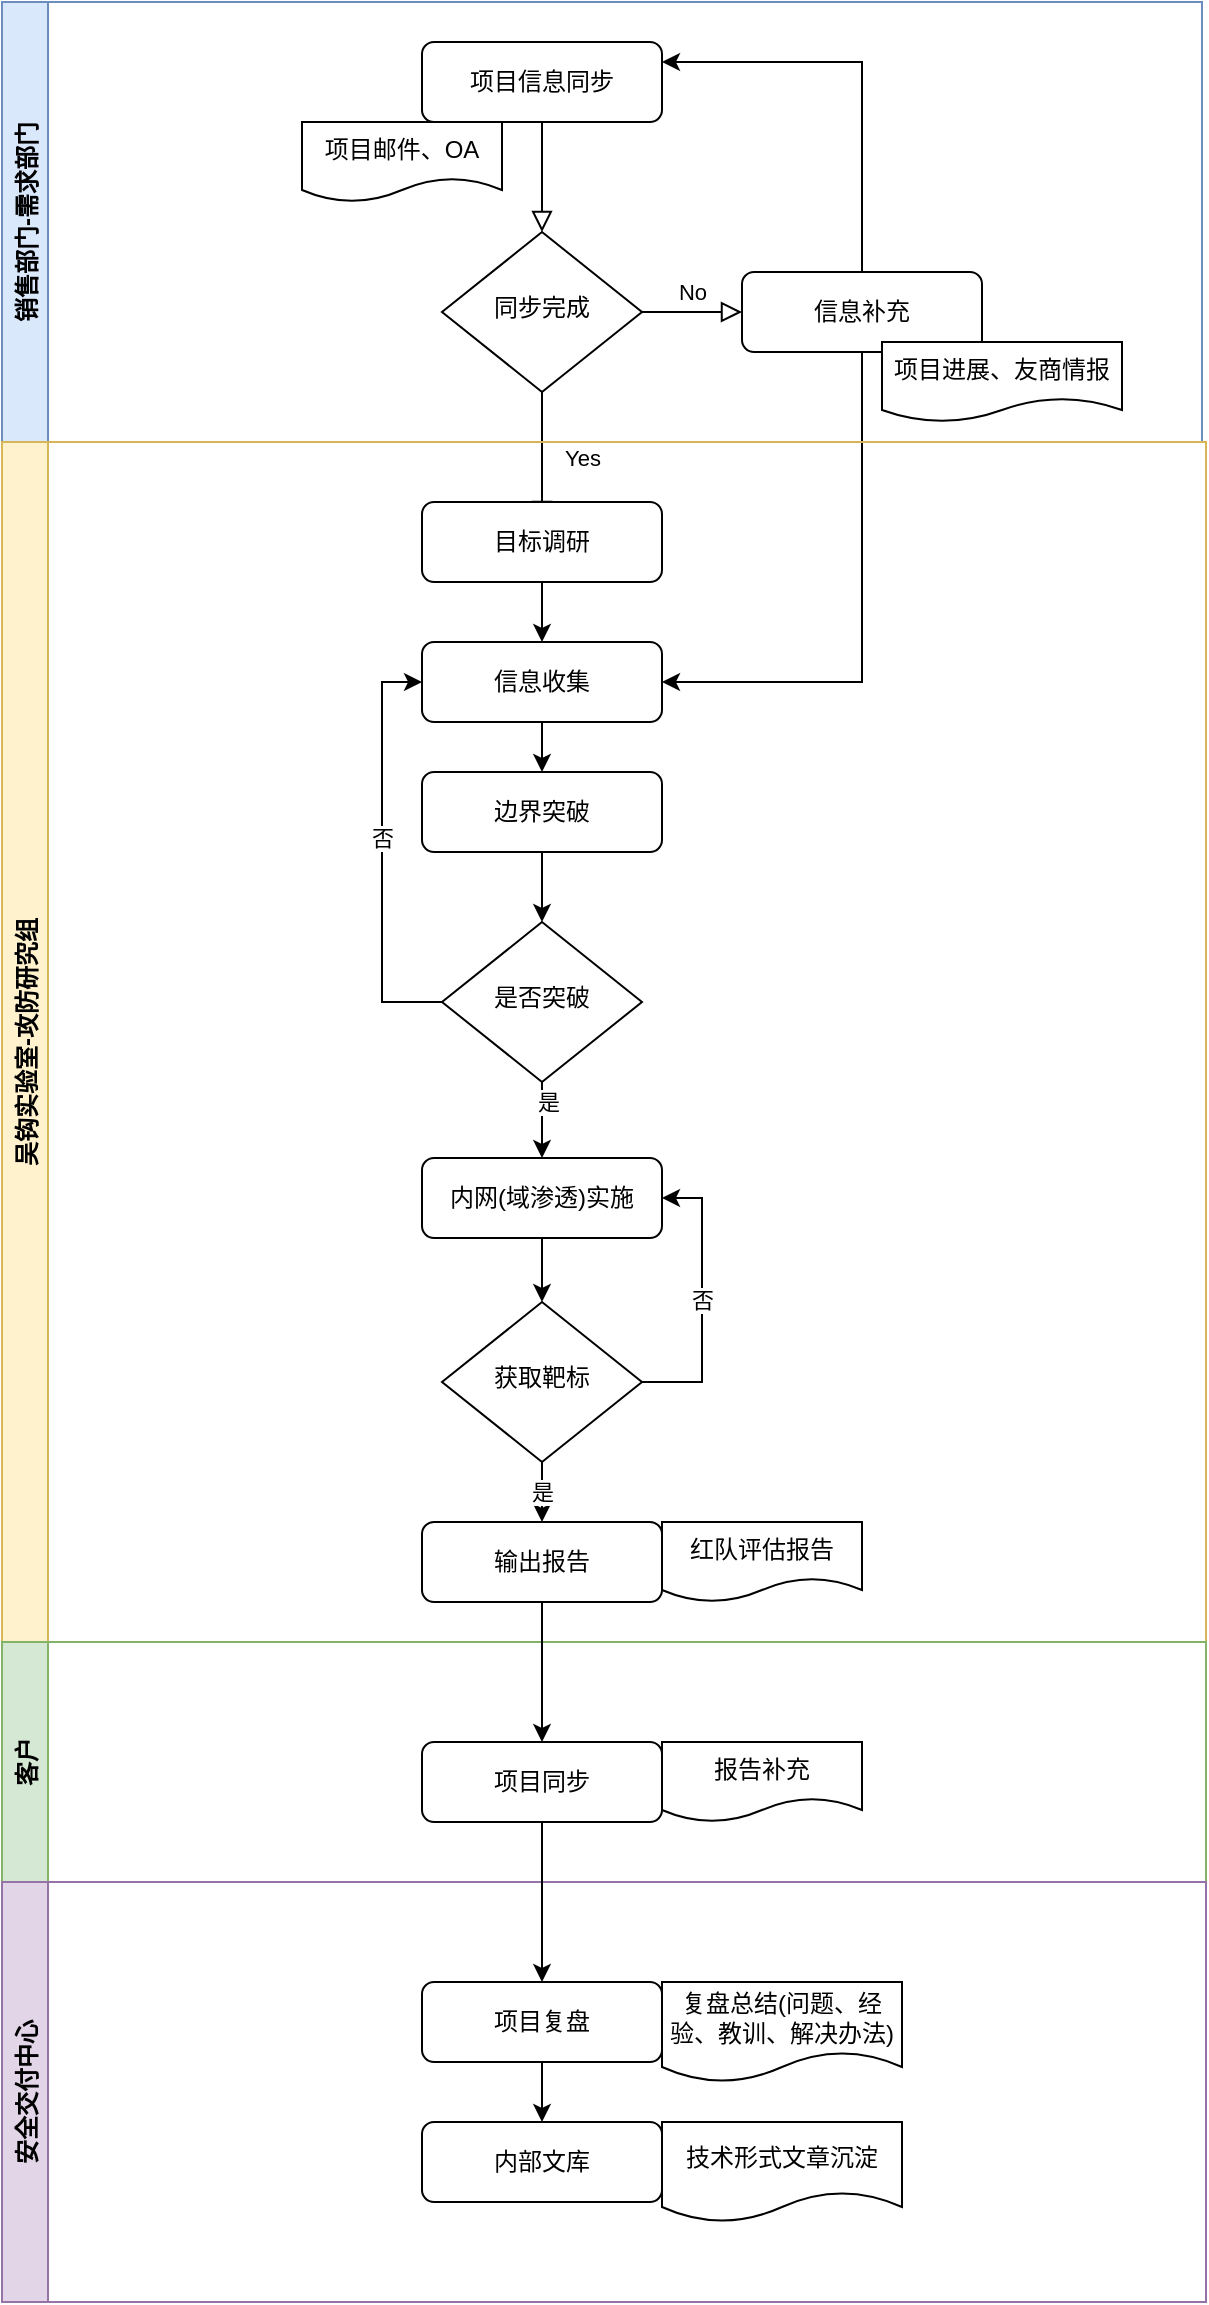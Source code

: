 <mxfile version="15.0.3" type="github">
  <diagram id="C5RBs43oDa-KdzZeNtuy" name="Page-1">
    <mxGraphModel dx="2066" dy="1154" grid="1" gridSize="10" guides="1" tooltips="1" connect="1" arrows="1" fold="1" page="1" pageScale="1" pageWidth="1169" pageHeight="1654" math="0" shadow="0">
      <root>
        <mxCell id="WIyWlLk6GJQsqaUBKTNV-0" />
        <mxCell id="WIyWlLk6GJQsqaUBKTNV-1" parent="WIyWlLk6GJQsqaUBKTNV-0" />
        <mxCell id="WIyWlLk6GJQsqaUBKTNV-2" value="" style="rounded=0;html=1;jettySize=auto;orthogonalLoop=1;fontSize=11;endArrow=block;endFill=0;endSize=8;strokeWidth=1;shadow=0;labelBackgroundColor=none;edgeStyle=orthogonalEdgeStyle;verticalAlign=middle;align=center;" parent="WIyWlLk6GJQsqaUBKTNV-1" source="WIyWlLk6GJQsqaUBKTNV-3" target="WIyWlLk6GJQsqaUBKTNV-6" edge="1">
          <mxGeometry relative="1" as="geometry" />
        </mxCell>
        <mxCell id="WIyWlLk6GJQsqaUBKTNV-4" value="Yes" style="rounded=0;html=1;jettySize=auto;orthogonalLoop=1;fontSize=11;endArrow=block;endFill=0;endSize=8;strokeWidth=1;shadow=0;labelBackgroundColor=none;edgeStyle=orthogonalEdgeStyle;verticalAlign=middle;align=center;" parent="WIyWlLk6GJQsqaUBKTNV-1" source="WIyWlLk6GJQsqaUBKTNV-6" edge="1">
          <mxGeometry y="20" relative="1" as="geometry">
            <mxPoint as="offset" />
            <mxPoint x="434" y="430" as="targetPoint" />
          </mxGeometry>
        </mxCell>
        <mxCell id="WIyWlLk6GJQsqaUBKTNV-5" value="No" style="edgeStyle=orthogonalEdgeStyle;rounded=0;html=1;jettySize=auto;orthogonalLoop=1;fontSize=11;endArrow=block;endFill=0;endSize=8;strokeWidth=1;shadow=0;labelBackgroundColor=none;verticalAlign=middle;align=center;" parent="WIyWlLk6GJQsqaUBKTNV-1" source="WIyWlLk6GJQsqaUBKTNV-6" target="WIyWlLk6GJQsqaUBKTNV-7" edge="1">
          <mxGeometry y="10" relative="1" as="geometry">
            <mxPoint as="offset" />
          </mxGeometry>
        </mxCell>
        <mxCell id="WIyWlLk6GJQsqaUBKTNV-6" value="同步完成" style="rhombus;whiteSpace=wrap;html=1;shadow=0;fontFamily=Helvetica;fontSize=12;align=center;strokeWidth=1;spacing=6;spacingTop=-4;verticalAlign=middle;" parent="WIyWlLk6GJQsqaUBKTNV-1" vertex="1">
          <mxGeometry x="384" y="285" width="100" height="80" as="geometry" />
        </mxCell>
        <mxCell id="b5Mt_fPdI5iNJ6w0Xpzc-1" style="edgeStyle=orthogonalEdgeStyle;rounded=0;orthogonalLoop=1;jettySize=auto;html=1;entryX=1;entryY=0.25;entryDx=0;entryDy=0;verticalAlign=middle;align=center;" edge="1" parent="WIyWlLk6GJQsqaUBKTNV-1" source="WIyWlLk6GJQsqaUBKTNV-7" target="WIyWlLk6GJQsqaUBKTNV-3">
          <mxGeometry relative="1" as="geometry">
            <Array as="points">
              <mxPoint x="594" y="200" />
            </Array>
          </mxGeometry>
        </mxCell>
        <mxCell id="b5Mt_fPdI5iNJ6w0Xpzc-28" style="edgeStyle=orthogonalEdgeStyle;rounded=0;orthogonalLoop=1;jettySize=auto;html=1;entryX=1;entryY=0.5;entryDx=0;entryDy=0;verticalAlign=middle;align=center;" edge="1" parent="WIyWlLk6GJQsqaUBKTNV-1" source="WIyWlLk6GJQsqaUBKTNV-7" target="b5Mt_fPdI5iNJ6w0Xpzc-8">
          <mxGeometry relative="1" as="geometry">
            <Array as="points">
              <mxPoint x="594" y="510" />
            </Array>
          </mxGeometry>
        </mxCell>
        <mxCell id="WIyWlLk6GJQsqaUBKTNV-7" value="信息补充" style="rounded=1;whiteSpace=wrap;html=1;fontSize=12;glass=0;strokeWidth=1;shadow=0;verticalAlign=middle;align=center;" parent="WIyWlLk6GJQsqaUBKTNV-1" vertex="1">
          <mxGeometry x="534" y="305" width="120" height="40" as="geometry" />
        </mxCell>
        <mxCell id="b5Mt_fPdI5iNJ6w0Xpzc-0" value="销售部门-需求部门" style="swimlane;horizontal=0;fillColor=#dae8fc;strokeColor=#6c8ebf;verticalAlign=middle;align=center;" vertex="1" parent="WIyWlLk6GJQsqaUBKTNV-1">
          <mxGeometry x="164" y="170" width="600" height="220" as="geometry" />
        </mxCell>
        <mxCell id="WIyWlLk6GJQsqaUBKTNV-3" value="项目信息同步" style="rounded=1;whiteSpace=wrap;html=1;fontSize=12;glass=0;strokeWidth=1;shadow=0;verticalAlign=middle;align=center;" parent="b5Mt_fPdI5iNJ6w0Xpzc-0" vertex="1">
          <mxGeometry x="210" y="20" width="120" height="40" as="geometry" />
        </mxCell>
        <mxCell id="b5Mt_fPdI5iNJ6w0Xpzc-10" value="项目邮件、OA" style="shape=document;whiteSpace=wrap;html=1;boundedLbl=1;verticalAlign=middle;align=center;" vertex="1" parent="b5Mt_fPdI5iNJ6w0Xpzc-0">
          <mxGeometry x="150" y="60" width="100" height="40" as="geometry" />
        </mxCell>
        <mxCell id="b5Mt_fPdI5iNJ6w0Xpzc-29" value="项目进展、友商情报" style="shape=document;whiteSpace=wrap;html=1;boundedLbl=1;verticalAlign=middle;align=center;" vertex="1" parent="b5Mt_fPdI5iNJ6w0Xpzc-0">
          <mxGeometry x="440" y="170" width="120" height="40" as="geometry" />
        </mxCell>
        <mxCell id="b5Mt_fPdI5iNJ6w0Xpzc-2" value="吴钩实验室-攻防研究组" style="swimlane;horizontal=0;fillColor=#fff2cc;strokeColor=#d6b656;verticalAlign=middle;align=center;" vertex="1" parent="WIyWlLk6GJQsqaUBKTNV-1">
          <mxGeometry x="164" y="390" width="602" height="600" as="geometry" />
        </mxCell>
        <mxCell id="b5Mt_fPdI5iNJ6w0Xpzc-9" value="" style="edgeStyle=orthogonalEdgeStyle;rounded=0;orthogonalLoop=1;jettySize=auto;html=1;verticalAlign=middle;align=center;" edge="1" parent="b5Mt_fPdI5iNJ6w0Xpzc-2" source="b5Mt_fPdI5iNJ6w0Xpzc-3" target="b5Mt_fPdI5iNJ6w0Xpzc-8">
          <mxGeometry relative="1" as="geometry" />
        </mxCell>
        <mxCell id="b5Mt_fPdI5iNJ6w0Xpzc-3" value="目标调研" style="rounded=1;whiteSpace=wrap;html=1;fontSize=12;glass=0;strokeWidth=1;shadow=0;verticalAlign=middle;align=center;" vertex="1" parent="b5Mt_fPdI5iNJ6w0Xpzc-2">
          <mxGeometry x="210" y="30" width="120" height="40" as="geometry" />
        </mxCell>
        <mxCell id="b5Mt_fPdI5iNJ6w0Xpzc-12" value="" style="edgeStyle=orthogonalEdgeStyle;rounded=0;orthogonalLoop=1;jettySize=auto;html=1;verticalAlign=middle;align=center;" edge="1" parent="b5Mt_fPdI5iNJ6w0Xpzc-2" source="b5Mt_fPdI5iNJ6w0Xpzc-8" target="b5Mt_fPdI5iNJ6w0Xpzc-11">
          <mxGeometry relative="1" as="geometry" />
        </mxCell>
        <mxCell id="b5Mt_fPdI5iNJ6w0Xpzc-8" value="信息收集" style="rounded=1;whiteSpace=wrap;html=1;fontSize=12;glass=0;strokeWidth=1;shadow=0;verticalAlign=middle;align=center;" vertex="1" parent="b5Mt_fPdI5iNJ6w0Xpzc-2">
          <mxGeometry x="210" y="100" width="120" height="40" as="geometry" />
        </mxCell>
        <mxCell id="b5Mt_fPdI5iNJ6w0Xpzc-15" value="" style="edgeStyle=orthogonalEdgeStyle;rounded=0;orthogonalLoop=1;jettySize=auto;html=1;verticalAlign=middle;align=center;" edge="1" parent="b5Mt_fPdI5iNJ6w0Xpzc-2" source="b5Mt_fPdI5iNJ6w0Xpzc-11">
          <mxGeometry relative="1" as="geometry">
            <mxPoint x="270" y="240" as="targetPoint" />
          </mxGeometry>
        </mxCell>
        <mxCell id="b5Mt_fPdI5iNJ6w0Xpzc-11" value="边界突破" style="rounded=1;whiteSpace=wrap;html=1;fontSize=12;glass=0;strokeWidth=1;shadow=0;verticalAlign=middle;align=center;" vertex="1" parent="b5Mt_fPdI5iNJ6w0Xpzc-2">
          <mxGeometry x="210" y="165" width="120" height="40" as="geometry" />
        </mxCell>
        <mxCell id="b5Mt_fPdI5iNJ6w0Xpzc-17" style="edgeStyle=orthogonalEdgeStyle;rounded=0;orthogonalLoop=1;jettySize=auto;html=1;entryX=0;entryY=0.5;entryDx=0;entryDy=0;verticalAlign=middle;align=center;" edge="1" parent="b5Mt_fPdI5iNJ6w0Xpzc-2" source="b5Mt_fPdI5iNJ6w0Xpzc-16" target="b5Mt_fPdI5iNJ6w0Xpzc-8">
          <mxGeometry relative="1" as="geometry">
            <Array as="points">
              <mxPoint x="190" y="280" />
              <mxPoint x="190" y="120" />
            </Array>
          </mxGeometry>
        </mxCell>
        <mxCell id="b5Mt_fPdI5iNJ6w0Xpzc-18" value="否" style="edgeLabel;html=1;align=center;verticalAlign=middle;resizable=0;points=[];" vertex="1" connectable="0" parent="b5Mt_fPdI5iNJ6w0Xpzc-17">
          <mxGeometry x="0.067" relative="1" as="geometry">
            <mxPoint as="offset" />
          </mxGeometry>
        </mxCell>
        <mxCell id="b5Mt_fPdI5iNJ6w0Xpzc-20" value="" style="edgeStyle=orthogonalEdgeStyle;rounded=0;orthogonalLoop=1;jettySize=auto;html=1;verticalAlign=middle;align=center;" edge="1" parent="b5Mt_fPdI5iNJ6w0Xpzc-2" source="b5Mt_fPdI5iNJ6w0Xpzc-16" target="b5Mt_fPdI5iNJ6w0Xpzc-19">
          <mxGeometry relative="1" as="geometry" />
        </mxCell>
        <mxCell id="b5Mt_fPdI5iNJ6w0Xpzc-21" value="是" style="edgeLabel;html=1;align=center;verticalAlign=middle;resizable=0;points=[];" vertex="1" connectable="0" parent="b5Mt_fPdI5iNJ6w0Xpzc-20">
          <mxGeometry x="-0.533" y="3" relative="1" as="geometry">
            <mxPoint as="offset" />
          </mxGeometry>
        </mxCell>
        <mxCell id="b5Mt_fPdI5iNJ6w0Xpzc-16" value="是否突破" style="rhombus;whiteSpace=wrap;html=1;shadow=0;fontFamily=Helvetica;fontSize=12;align=center;strokeWidth=1;spacing=6;spacingTop=-4;verticalAlign=middle;" vertex="1" parent="b5Mt_fPdI5iNJ6w0Xpzc-2">
          <mxGeometry x="220" y="240" width="100" height="80" as="geometry" />
        </mxCell>
        <mxCell id="b5Mt_fPdI5iNJ6w0Xpzc-23" value="" style="edgeStyle=orthogonalEdgeStyle;rounded=0;orthogonalLoop=1;jettySize=auto;html=1;verticalAlign=middle;align=center;" edge="1" parent="b5Mt_fPdI5iNJ6w0Xpzc-2" source="b5Mt_fPdI5iNJ6w0Xpzc-19" target="b5Mt_fPdI5iNJ6w0Xpzc-22">
          <mxGeometry relative="1" as="geometry" />
        </mxCell>
        <mxCell id="b5Mt_fPdI5iNJ6w0Xpzc-19" value="内网(域渗透)实施" style="rounded=1;whiteSpace=wrap;html=1;fontSize=12;glass=0;strokeWidth=1;shadow=0;verticalAlign=middle;align=center;" vertex="1" parent="b5Mt_fPdI5iNJ6w0Xpzc-2">
          <mxGeometry x="210" y="358" width="120" height="40" as="geometry" />
        </mxCell>
        <mxCell id="b5Mt_fPdI5iNJ6w0Xpzc-27" value="是" style="edgeStyle=orthogonalEdgeStyle;rounded=0;orthogonalLoop=1;jettySize=auto;html=1;verticalAlign=middle;align=center;" edge="1" parent="b5Mt_fPdI5iNJ6w0Xpzc-2" source="b5Mt_fPdI5iNJ6w0Xpzc-22" target="b5Mt_fPdI5iNJ6w0Xpzc-24">
          <mxGeometry relative="1" as="geometry" />
        </mxCell>
        <mxCell id="b5Mt_fPdI5iNJ6w0Xpzc-34" value="否" style="edgeStyle=orthogonalEdgeStyle;rounded=0;orthogonalLoop=1;jettySize=auto;html=1;entryX=1;entryY=0.5;entryDx=0;entryDy=0;align=center;verticalAlign=middle;" edge="1" parent="b5Mt_fPdI5iNJ6w0Xpzc-2" source="b5Mt_fPdI5iNJ6w0Xpzc-22" target="b5Mt_fPdI5iNJ6w0Xpzc-19">
          <mxGeometry relative="1" as="geometry">
            <Array as="points">
              <mxPoint x="350" y="470" />
              <mxPoint x="350" y="378" />
            </Array>
          </mxGeometry>
        </mxCell>
        <mxCell id="b5Mt_fPdI5iNJ6w0Xpzc-22" value="获取靶标" style="rhombus;whiteSpace=wrap;html=1;shadow=0;fontFamily=Helvetica;fontSize=12;align=center;strokeWidth=1;spacing=6;spacingTop=-4;verticalAlign=middle;" vertex="1" parent="b5Mt_fPdI5iNJ6w0Xpzc-2">
          <mxGeometry x="220" y="430" width="100" height="80" as="geometry" />
        </mxCell>
        <mxCell id="b5Mt_fPdI5iNJ6w0Xpzc-24" value="输出报告" style="rounded=1;whiteSpace=wrap;html=1;fontSize=12;glass=0;strokeWidth=1;shadow=0;verticalAlign=middle;align=center;" vertex="1" parent="b5Mt_fPdI5iNJ6w0Xpzc-2">
          <mxGeometry x="210" y="540" width="120" height="40" as="geometry" />
        </mxCell>
        <mxCell id="b5Mt_fPdI5iNJ6w0Xpzc-26" value="红队评估报告" style="shape=document;whiteSpace=wrap;html=1;boundedLbl=1;verticalAlign=middle;align=center;" vertex="1" parent="b5Mt_fPdI5iNJ6w0Xpzc-2">
          <mxGeometry x="330" y="540" width="100" height="40" as="geometry" />
        </mxCell>
        <mxCell id="b5Mt_fPdI5iNJ6w0Xpzc-31" value="客户" style="swimlane;horizontal=0;align=center;verticalAlign=middle;fillColor=#d5e8d4;strokeColor=#82b366;" vertex="1" parent="b5Mt_fPdI5iNJ6w0Xpzc-2">
          <mxGeometry y="600" width="602" height="120" as="geometry" />
        </mxCell>
        <mxCell id="b5Mt_fPdI5iNJ6w0Xpzc-25" value="项目同步" style="rounded=1;whiteSpace=wrap;html=1;fontSize=12;glass=0;strokeWidth=1;shadow=0;verticalAlign=middle;align=center;" vertex="1" parent="b5Mt_fPdI5iNJ6w0Xpzc-31">
          <mxGeometry x="210" y="50" width="120" height="40" as="geometry" />
        </mxCell>
        <mxCell id="b5Mt_fPdI5iNJ6w0Xpzc-33" value="报告补充" style="shape=document;whiteSpace=wrap;html=1;boundedLbl=1;verticalAlign=middle;align=center;" vertex="1" parent="b5Mt_fPdI5iNJ6w0Xpzc-31">
          <mxGeometry x="330" y="50" width="100" height="40" as="geometry" />
        </mxCell>
        <mxCell id="b5Mt_fPdI5iNJ6w0Xpzc-30" value="" style="edgeStyle=orthogonalEdgeStyle;rounded=0;orthogonalLoop=1;jettySize=auto;html=1;verticalAlign=middle;align=center;" edge="1" parent="b5Mt_fPdI5iNJ6w0Xpzc-2" source="b5Mt_fPdI5iNJ6w0Xpzc-24" target="b5Mt_fPdI5iNJ6w0Xpzc-25">
          <mxGeometry relative="1" as="geometry" />
        </mxCell>
        <mxCell id="b5Mt_fPdI5iNJ6w0Xpzc-35" value="安全交付中心" style="swimlane;horizontal=0;align=center;verticalAlign=middle;fillColor=#e1d5e7;strokeColor=#9673a6;" vertex="1" parent="WIyWlLk6GJQsqaUBKTNV-1">
          <mxGeometry x="164" y="1110" width="602" height="210" as="geometry" />
        </mxCell>
        <mxCell id="b5Mt_fPdI5iNJ6w0Xpzc-40" value="" style="edgeStyle=orthogonalEdgeStyle;rounded=0;orthogonalLoop=1;jettySize=auto;html=1;align=center;verticalAlign=middle;" edge="1" parent="b5Mt_fPdI5iNJ6w0Xpzc-35" source="b5Mt_fPdI5iNJ6w0Xpzc-36" target="b5Mt_fPdI5iNJ6w0Xpzc-39">
          <mxGeometry relative="1" as="geometry" />
        </mxCell>
        <mxCell id="b5Mt_fPdI5iNJ6w0Xpzc-36" value="项目复盘" style="rounded=1;whiteSpace=wrap;html=1;fontSize=12;glass=0;strokeWidth=1;shadow=0;verticalAlign=middle;align=center;" vertex="1" parent="b5Mt_fPdI5iNJ6w0Xpzc-35">
          <mxGeometry x="210" y="50" width="120" height="40" as="geometry" />
        </mxCell>
        <mxCell id="b5Mt_fPdI5iNJ6w0Xpzc-37" value="复盘总结(问题、经验、教训、解决办法)" style="shape=document;whiteSpace=wrap;html=1;boundedLbl=1;verticalAlign=middle;align=center;" vertex="1" parent="b5Mt_fPdI5iNJ6w0Xpzc-35">
          <mxGeometry x="330" y="50" width="120" height="50" as="geometry" />
        </mxCell>
        <mxCell id="b5Mt_fPdI5iNJ6w0Xpzc-39" value="内部文库" style="rounded=1;whiteSpace=wrap;html=1;fontSize=12;glass=0;strokeWidth=1;shadow=0;verticalAlign=middle;align=center;" vertex="1" parent="b5Mt_fPdI5iNJ6w0Xpzc-35">
          <mxGeometry x="210" y="120" width="120" height="40" as="geometry" />
        </mxCell>
        <mxCell id="b5Mt_fPdI5iNJ6w0Xpzc-41" value="技术形式文章沉淀" style="shape=document;whiteSpace=wrap;html=1;boundedLbl=1;verticalAlign=middle;align=center;" vertex="1" parent="b5Mt_fPdI5iNJ6w0Xpzc-35">
          <mxGeometry x="330" y="120" width="120" height="50" as="geometry" />
        </mxCell>
        <mxCell id="b5Mt_fPdI5iNJ6w0Xpzc-38" style="edgeStyle=orthogonalEdgeStyle;rounded=0;orthogonalLoop=1;jettySize=auto;html=1;align=center;verticalAlign=middle;" edge="1" parent="WIyWlLk6GJQsqaUBKTNV-1" source="b5Mt_fPdI5iNJ6w0Xpzc-25" target="b5Mt_fPdI5iNJ6w0Xpzc-36">
          <mxGeometry relative="1" as="geometry" />
        </mxCell>
      </root>
    </mxGraphModel>
  </diagram>
</mxfile>
